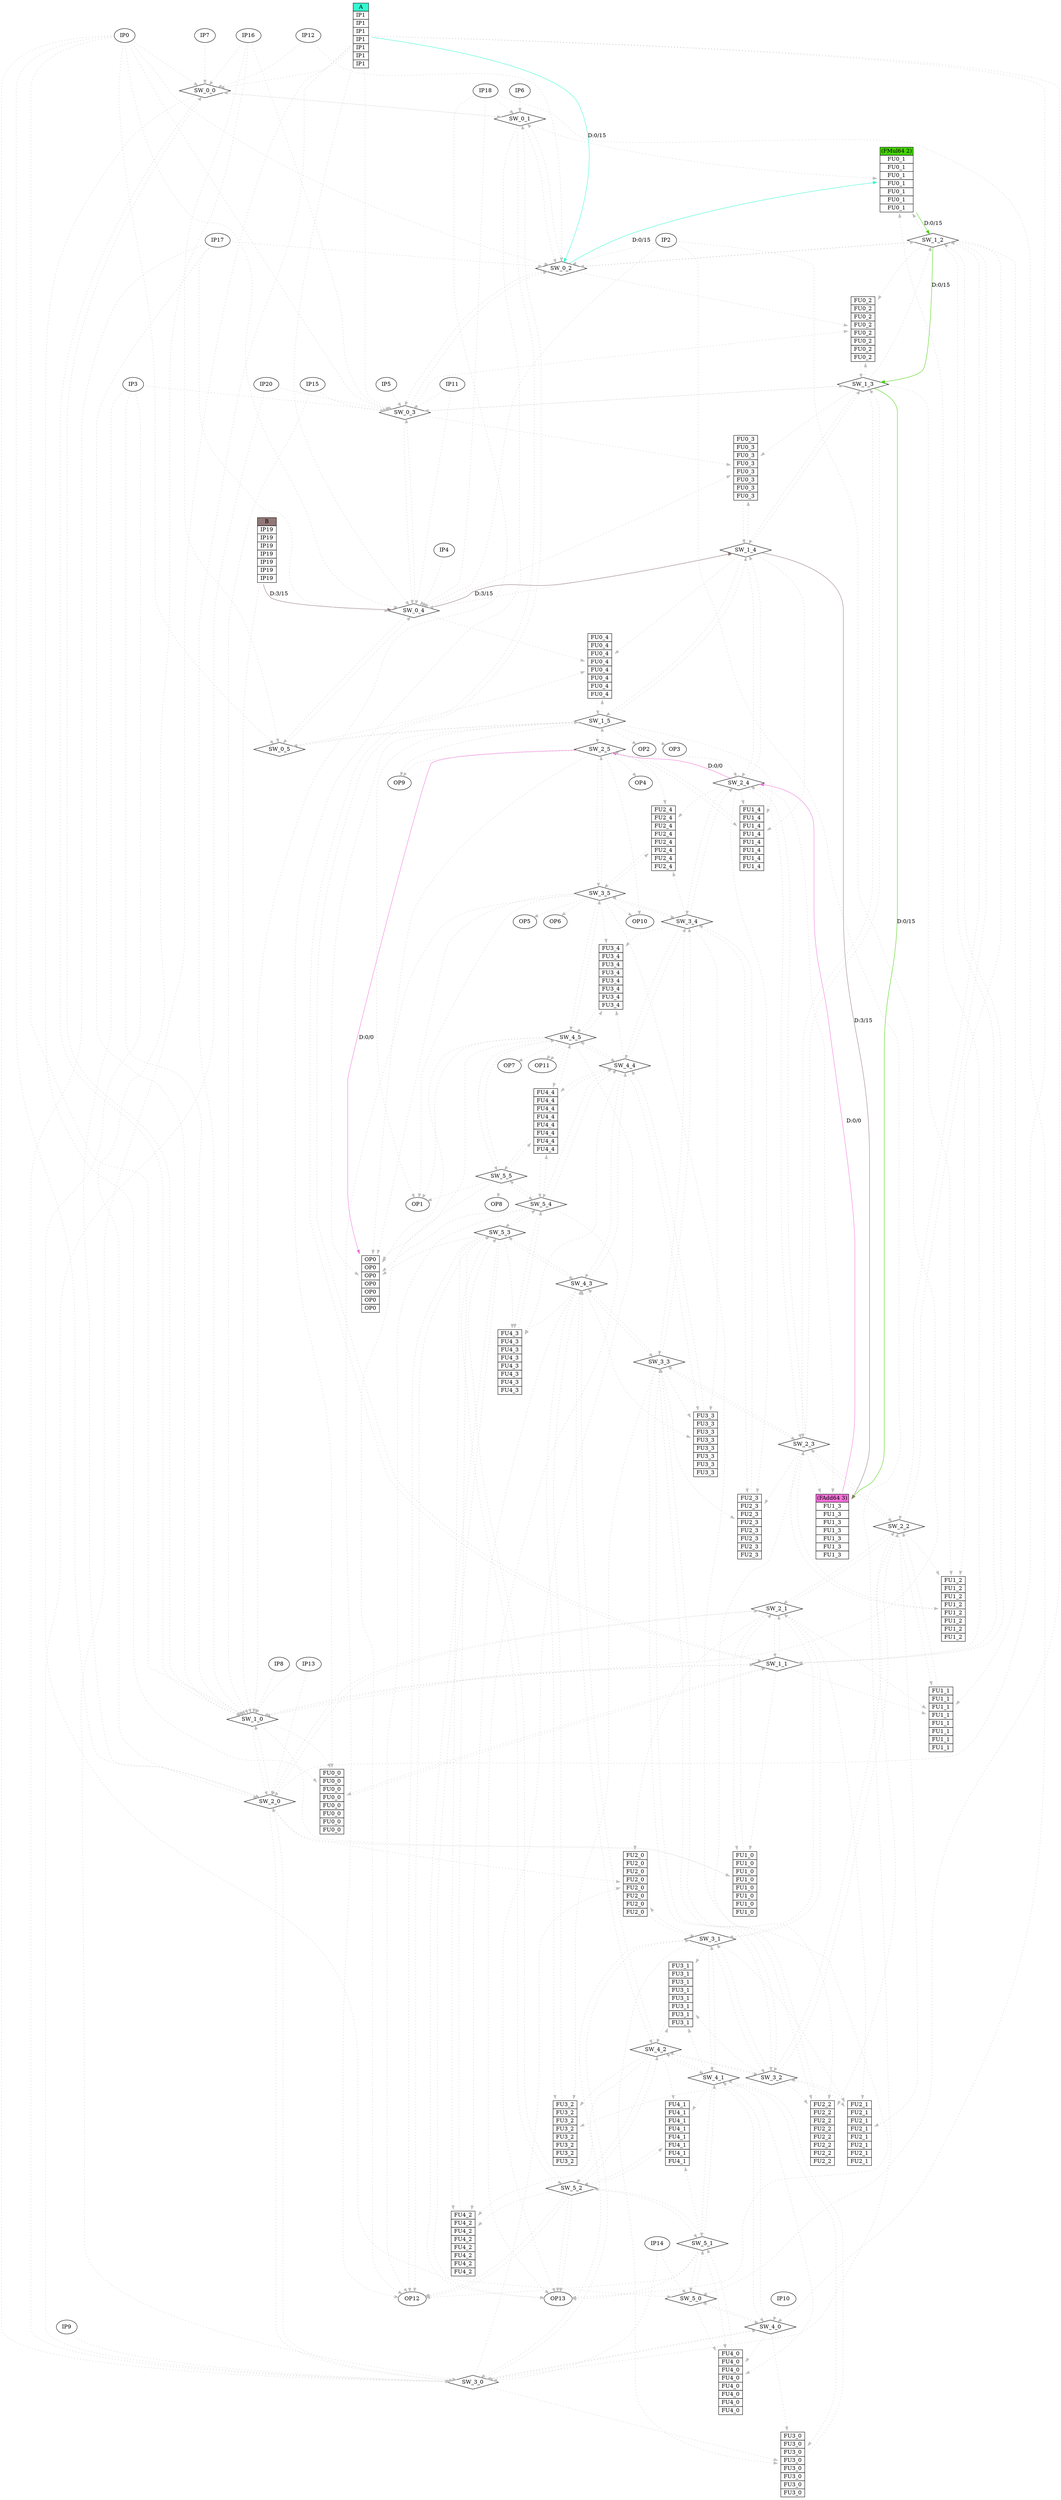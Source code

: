 digraph sched {
IP1[shape=plaintext, label = <<table border="0" cellspacing="0"><tr><td port="A" border="1" bgcolor="#33fad0">A</td></tr><tr><td border="1"> IP1 </td></tr><tr><td border="1"> IP1 </td></tr><tr><td border="1"> IP1 </td></tr><tr><td border="1"> IP1 </td></tr><tr><td border="1"> IP1 </td></tr><tr><td border="1"> IP1 </td></tr><tr><td border="1"> IP1 </td></tr>
</table>>, pos = "6,6!", pin=true];
IP19[shape=plaintext, label = <<table border="0" cellspacing="0"><tr><td port="B" border="1" bgcolor="#927778">B</td></tr><tr><td border="1"> IP19 </td></tr><tr><td border="1"> IP19 </td></tr><tr><td border="1"> IP19 </td></tr><tr><td border="1"> IP19 </td></tr><tr><td border="1"> IP19 </td></tr><tr><td border="1"> IP19 </td></tr><tr><td border="1"> IP19 </td></tr>
</table>>, pos = "2,-6!", pin=true];
OP0[shape=plaintext, label = <<table border="0" cellspacing="0"><tr><td border="1"> OP0 </td></tr><tr><td border="1"> OP0 </td></tr><tr><td border="1"> OP0 </td></tr><tr><td border="1"> OP0 </td></tr><tr><td border="1"> OP0 </td></tr><tr><td border="1"> OP0 </td></tr><tr><td border="1"> OP0 </td></tr>
</table>>, pos = "14,-18!", pin=true];
SW_0_0 [shape=diamond, pos = "0,4!", pin=true];
SW_0_1 [shape=diamond, pos = "0,0!", pin=true];
SW_0_2 [shape=diamond, pos = "0,-4!", pin=true];
SW_0_3 [shape=diamond, pos = "0,-8!", pin=true];
SW_0_4 [shape=diamond, pos = "0,-12!", pin=true];
SW_0_5 [shape=diamond, pos = "0,-16!", pin=true];
SW_1_0 [shape=diamond, pos = "4,4!", pin=true];
SW_1_1 [shape=diamond, pos = "4,0!", pin=true];
SW_1_2 [shape=diamond, pos = "4,-4!", pin=true];
SW_1_3 [shape=diamond, pos = "4,-8!", pin=true];
SW_1_4 [shape=diamond, pos = "4,-12!", pin=true];
SW_1_5 [shape=diamond, pos = "4,-16!", pin=true];
SW_2_0 [shape=diamond, pos = "8,4!", pin=true];
SW_2_1 [shape=diamond, pos = "8,0!", pin=true];
SW_2_2 [shape=diamond, pos = "8,-4!", pin=true];
SW_2_3 [shape=diamond, pos = "8,-8!", pin=true];
SW_2_4 [shape=diamond, pos = "8,-12!", pin=true];
SW_2_5 [shape=diamond, pos = "8,-16!", pin=true];
SW_3_0 [shape=diamond, pos = "12,4!", pin=true];
SW_3_1 [shape=diamond, pos = "12,0!", pin=true];
SW_3_2 [shape=diamond, pos = "12,-4!", pin=true];
SW_3_3 [shape=diamond, pos = "12,-8!", pin=true];
SW_3_4 [shape=diamond, pos = "12,-12!", pin=true];
SW_3_5 [shape=diamond, pos = "12,-16!", pin=true];
SW_4_0 [shape=diamond, pos = "16,4!", pin=true];
SW_4_1 [shape=diamond, pos = "16,0!", pin=true];
SW_4_2 [shape=diamond, pos = "16,-4!", pin=true];
SW_4_3 [shape=diamond, pos = "16,-8!", pin=true];
SW_4_4 [shape=diamond, pos = "16,-12!", pin=true];
SW_4_5 [shape=diamond, pos = "16,-16!", pin=true];
SW_5_0 [shape=diamond, pos = "20,4!", pin=true];
SW_5_1 [shape=diamond, pos = "20,0!", pin=true];
SW_5_2 [shape=diamond, pos = "20,-4!", pin=true];
SW_5_3 [shape=diamond, pos = "20,-8!", pin=true];
SW_5_4 [shape=diamond, pos = "20,-12!", pin=true];
SW_5_5 [shape=diamond, pos = "20,-16!", pin=true];
FU0_0[shape=plaintext, label = <<table border="0" cellspacing="0"><tr><td border="1"> FU0_0 </td></tr><tr><td border="1"> FU0_0 </td></tr><tr><td border="1"> FU0_0 </td></tr><tr><td border="1"> FU0_0 </td></tr><tr><td border="1"> FU0_0 </td></tr><tr><td border="1"> FU0_0 </td></tr><tr><td border="1"> FU0_0 </td></tr><tr><td border="1"> FU0_0 </td></tr>
</table>>, pos = "2,2!", pin=true];
FU0_1[shape=plaintext, label = <<table border="0" cellspacing="0"><tr><td port="(FMul64 2)" border="1" bgcolor="#45d303">(FMul64 2)</td></tr><tr><td border="1"> FU0_1 </td></tr><tr><td border="1"> FU0_1 </td></tr><tr><td border="1"> FU0_1 </td></tr><tr><td border="1"> FU0_1 </td></tr><tr><td border="1"> FU0_1 </td></tr><tr><td border="1"> FU0_1 </td></tr><tr><td border="1"> FU0_1 </td></tr>
</table>>, pos = "2,-2!", pin=true];
FU0_2[shape=plaintext, label = <<table border="0" cellspacing="0"><tr><td border="1"> FU0_2 </td></tr><tr><td border="1"> FU0_2 </td></tr><tr><td border="1"> FU0_2 </td></tr><tr><td border="1"> FU0_2 </td></tr><tr><td border="1"> FU0_2 </td></tr><tr><td border="1"> FU0_2 </td></tr><tr><td border="1"> FU0_2 </td></tr><tr><td border="1"> FU0_2 </td></tr>
</table>>, pos = "2,-6!", pin=true];
FU0_3[shape=plaintext, label = <<table border="0" cellspacing="0"><tr><td border="1"> FU0_3 </td></tr><tr><td border="1"> FU0_3 </td></tr><tr><td border="1"> FU0_3 </td></tr><tr><td border="1"> FU0_3 </td></tr><tr><td border="1"> FU0_3 </td></tr><tr><td border="1"> FU0_3 </td></tr><tr><td border="1"> FU0_3 </td></tr><tr><td border="1"> FU0_3 </td></tr>
</table>>, pos = "2,-10!", pin=true];
FU0_4[shape=plaintext, label = <<table border="0" cellspacing="0"><tr><td border="1"> FU0_4 </td></tr><tr><td border="1"> FU0_4 </td></tr><tr><td border="1"> FU0_4 </td></tr><tr><td border="1"> FU0_4 </td></tr><tr><td border="1"> FU0_4 </td></tr><tr><td border="1"> FU0_4 </td></tr><tr><td border="1"> FU0_4 </td></tr><tr><td border="1"> FU0_4 </td></tr>
</table>>, pos = "2,-14!", pin=true];
FU1_0[shape=plaintext, label = <<table border="0" cellspacing="0"><tr><td border="1"> FU1_0 </td></tr><tr><td border="1"> FU1_0 </td></tr><tr><td border="1"> FU1_0 </td></tr><tr><td border="1"> FU1_0 </td></tr><tr><td border="1"> FU1_0 </td></tr><tr><td border="1"> FU1_0 </td></tr><tr><td border="1"> FU1_0 </td></tr><tr><td border="1"> FU1_0 </td></tr>
</table>>, pos = "6,2!", pin=true];
FU1_1[shape=plaintext, label = <<table border="0" cellspacing="0"><tr><td border="1"> FU1_1 </td></tr><tr><td border="1"> FU1_1 </td></tr><tr><td border="1"> FU1_1 </td></tr><tr><td border="1"> FU1_1 </td></tr><tr><td border="1"> FU1_1 </td></tr><tr><td border="1"> FU1_1 </td></tr><tr><td border="1"> FU1_1 </td></tr><tr><td border="1"> FU1_1 </td></tr>
</table>>, pos = "6,-2!", pin=true];
FU1_2[shape=plaintext, label = <<table border="0" cellspacing="0"><tr><td border="1"> FU1_2 </td></tr><tr><td border="1"> FU1_2 </td></tr><tr><td border="1"> FU1_2 </td></tr><tr><td border="1"> FU1_2 </td></tr><tr><td border="1"> FU1_2 </td></tr><tr><td border="1"> FU1_2 </td></tr><tr><td border="1"> FU1_2 </td></tr><tr><td border="1"> FU1_2 </td></tr>
</table>>, pos = "6,-6!", pin=true];
FU1_3[shape=plaintext, label = <<table border="0" cellspacing="0"><tr><td port="(FAdd64 3)" border="1" bgcolor="#f371d9">(FAdd64 3)</td></tr><tr><td border="1"> FU1_3 </td></tr><tr><td border="1"> FU1_3 </td></tr><tr><td border="1"> FU1_3 </td></tr><tr><td border="1"> FU1_3 </td></tr><tr><td border="1"> FU1_3 </td></tr><tr><td border="1"> FU1_3 </td></tr><tr><td border="1"> FU1_3 </td></tr>
</table>>, pos = "6,-10!", pin=true];
FU1_4[shape=plaintext, label = <<table border="0" cellspacing="0"><tr><td border="1"> FU1_4 </td></tr><tr><td border="1"> FU1_4 </td></tr><tr><td border="1"> FU1_4 </td></tr><tr><td border="1"> FU1_4 </td></tr><tr><td border="1"> FU1_4 </td></tr><tr><td border="1"> FU1_4 </td></tr><tr><td border="1"> FU1_4 </td></tr><tr><td border="1"> FU1_4 </td></tr>
</table>>, pos = "6,-14!", pin=true];
FU2_0[shape=plaintext, label = <<table border="0" cellspacing="0"><tr><td border="1"> FU2_0 </td></tr><tr><td border="1"> FU2_0 </td></tr><tr><td border="1"> FU2_0 </td></tr><tr><td border="1"> FU2_0 </td></tr><tr><td border="1"> FU2_0 </td></tr><tr><td border="1"> FU2_0 </td></tr><tr><td border="1"> FU2_0 </td></tr><tr><td border="1"> FU2_0 </td></tr>
</table>>, pos = "10,2!", pin=true];
FU2_1[shape=plaintext, label = <<table border="0" cellspacing="0"><tr><td border="1"> FU2_1 </td></tr><tr><td border="1"> FU2_1 </td></tr><tr><td border="1"> FU2_1 </td></tr><tr><td border="1"> FU2_1 </td></tr><tr><td border="1"> FU2_1 </td></tr><tr><td border="1"> FU2_1 </td></tr><tr><td border="1"> FU2_1 </td></tr><tr><td border="1"> FU2_1 </td></tr>
</table>>, pos = "10,-2!", pin=true];
FU2_2[shape=plaintext, label = <<table border="0" cellspacing="0"><tr><td border="1"> FU2_2 </td></tr><tr><td border="1"> FU2_2 </td></tr><tr><td border="1"> FU2_2 </td></tr><tr><td border="1"> FU2_2 </td></tr><tr><td border="1"> FU2_2 </td></tr><tr><td border="1"> FU2_2 </td></tr><tr><td border="1"> FU2_2 </td></tr><tr><td border="1"> FU2_2 </td></tr>
</table>>, pos = "10,-6!", pin=true];
FU2_3[shape=plaintext, label = <<table border="0" cellspacing="0"><tr><td border="1"> FU2_3 </td></tr><tr><td border="1"> FU2_3 </td></tr><tr><td border="1"> FU2_3 </td></tr><tr><td border="1"> FU2_3 </td></tr><tr><td border="1"> FU2_3 </td></tr><tr><td border="1"> FU2_3 </td></tr><tr><td border="1"> FU2_3 </td></tr><tr><td border="1"> FU2_3 </td></tr>
</table>>, pos = "10,-10!", pin=true];
FU2_4[shape=plaintext, label = <<table border="0" cellspacing="0"><tr><td border="1"> FU2_4 </td></tr><tr><td border="1"> FU2_4 </td></tr><tr><td border="1"> FU2_4 </td></tr><tr><td border="1"> FU2_4 </td></tr><tr><td border="1"> FU2_4 </td></tr><tr><td border="1"> FU2_4 </td></tr><tr><td border="1"> FU2_4 </td></tr><tr><td border="1"> FU2_4 </td></tr>
</table>>, pos = "10,-14!", pin=true];
FU3_0[shape=plaintext, label = <<table border="0" cellspacing="0"><tr><td border="1"> FU3_0 </td></tr><tr><td border="1"> FU3_0 </td></tr><tr><td border="1"> FU3_0 </td></tr><tr><td border="1"> FU3_0 </td></tr><tr><td border="1"> FU3_0 </td></tr><tr><td border="1"> FU3_0 </td></tr><tr><td border="1"> FU3_0 </td></tr><tr><td border="1"> FU3_0 </td></tr>
</table>>, pos = "14,2!", pin=true];
FU3_1[shape=plaintext, label = <<table border="0" cellspacing="0"><tr><td border="1"> FU3_1 </td></tr><tr><td border="1"> FU3_1 </td></tr><tr><td border="1"> FU3_1 </td></tr><tr><td border="1"> FU3_1 </td></tr><tr><td border="1"> FU3_1 </td></tr><tr><td border="1"> FU3_1 </td></tr><tr><td border="1"> FU3_1 </td></tr><tr><td border="1"> FU3_1 </td></tr>
</table>>, pos = "14,-2!", pin=true];
FU3_2[shape=plaintext, label = <<table border="0" cellspacing="0"><tr><td border="1"> FU3_2 </td></tr><tr><td border="1"> FU3_2 </td></tr><tr><td border="1"> FU3_2 </td></tr><tr><td border="1"> FU3_2 </td></tr><tr><td border="1"> FU3_2 </td></tr><tr><td border="1"> FU3_2 </td></tr><tr><td border="1"> FU3_2 </td></tr><tr><td border="1"> FU3_2 </td></tr>
</table>>, pos = "14,-6!", pin=true];
FU3_3[shape=plaintext, label = <<table border="0" cellspacing="0"><tr><td border="1"> FU3_3 </td></tr><tr><td border="1"> FU3_3 </td></tr><tr><td border="1"> FU3_3 </td></tr><tr><td border="1"> FU3_3 </td></tr><tr><td border="1"> FU3_3 </td></tr><tr><td border="1"> FU3_3 </td></tr><tr><td border="1"> FU3_3 </td></tr><tr><td border="1"> FU3_3 </td></tr>
</table>>, pos = "14,-10!", pin=true];
FU3_4[shape=plaintext, label = <<table border="0" cellspacing="0"><tr><td border="1"> FU3_4 </td></tr><tr><td border="1"> FU3_4 </td></tr><tr><td border="1"> FU3_4 </td></tr><tr><td border="1"> FU3_4 </td></tr><tr><td border="1"> FU3_4 </td></tr><tr><td border="1"> FU3_4 </td></tr><tr><td border="1"> FU3_4 </td></tr><tr><td border="1"> FU3_4 </td></tr>
</table>>, pos = "14,-14!", pin=true];
FU4_0[shape=plaintext, label = <<table border="0" cellspacing="0"><tr><td border="1"> FU4_0 </td></tr><tr><td border="1"> FU4_0 </td></tr><tr><td border="1"> FU4_0 </td></tr><tr><td border="1"> FU4_0 </td></tr><tr><td border="1"> FU4_0 </td></tr><tr><td border="1"> FU4_0 </td></tr><tr><td border="1"> FU4_0 </td></tr><tr><td border="1"> FU4_0 </td></tr>
</table>>, pos = "18,2!", pin=true];
FU4_1[shape=plaintext, label = <<table border="0" cellspacing="0"><tr><td border="1"> FU4_1 </td></tr><tr><td border="1"> FU4_1 </td></tr><tr><td border="1"> FU4_1 </td></tr><tr><td border="1"> FU4_1 </td></tr><tr><td border="1"> FU4_1 </td></tr><tr><td border="1"> FU4_1 </td></tr><tr><td border="1"> FU4_1 </td></tr><tr><td border="1"> FU4_1 </td></tr>
</table>>, pos = "18,-2!", pin=true];
FU4_2[shape=plaintext, label = <<table border="0" cellspacing="0"><tr><td border="1"> FU4_2 </td></tr><tr><td border="1"> FU4_2 </td></tr><tr><td border="1"> FU4_2 </td></tr><tr><td border="1"> FU4_2 </td></tr><tr><td border="1"> FU4_2 </td></tr><tr><td border="1"> FU4_2 </td></tr><tr><td border="1"> FU4_2 </td></tr><tr><td border="1"> FU4_2 </td></tr>
</table>>, pos = "18,-6!", pin=true];
FU4_3[shape=plaintext, label = <<table border="0" cellspacing="0"><tr><td border="1"> FU4_3 </td></tr><tr><td border="1"> FU4_3 </td></tr><tr><td border="1"> FU4_3 </td></tr><tr><td border="1"> FU4_3 </td></tr><tr><td border="1"> FU4_3 </td></tr><tr><td border="1"> FU4_3 </td></tr><tr><td border="1"> FU4_3 </td></tr><tr><td border="1"> FU4_3 </td></tr>
</table>>, pos = "18,-10!", pin=true];
FU4_4[shape=plaintext, label = <<table border="0" cellspacing="0"><tr><td border="1"> FU4_4 </td></tr><tr><td border="1"> FU4_4 </td></tr><tr><td border="1"> FU4_4 </td></tr><tr><td border="1"> FU4_4 </td></tr><tr><td border="1"> FU4_4 </td></tr><tr><td border="1"> FU4_4 </td></tr><tr><td border="1"> FU4_4 </td></tr><tr><td border="1"> FU4_4 </td></tr>
</table>>, pos = "18,-14!", pin=true];
FU0_0->SW_1_1 [color=gray style=dotted, label="" fontcolor=gray]
FU0_1->SW_1_2 [color="#45d303"  label="D:0/15 "];
FU0_2->SW_1_3 [color=gray style=dotted, label="" fontcolor=gray]
FU0_3->SW_1_4 [color=gray style=dotted, label="" fontcolor=gray]
FU0_4->SW_1_5 [color=gray style=dotted, label="" fontcolor=gray]
FU1_0->SW_2_1 [color=gray style=dotted, label="" fontcolor=gray]
FU1_1->SW_2_2 [color=gray style=dotted, label="" fontcolor=gray]
FU1_2->SW_2_3 [color=gray style=dotted, label="" fontcolor=gray]
FU1_3->SW_2_4 [color="#f371d9"  label="D:0/0 "];
FU1_4->SW_2_5 [color=gray style=dotted, label="" fontcolor=gray]
FU2_0->SW_3_1 [color=gray style=dotted, label="" fontcolor=gray]
FU2_1->SW_3_2 [color=gray style=dotted, label="" fontcolor=gray]
FU2_2->SW_3_3 [color=gray style=dotted, label="" fontcolor=gray]
FU2_3->SW_3_4 [color=gray style=dotted, label="" fontcolor=gray]
FU2_4->SW_3_5 [color=gray style=dotted, label="" fontcolor=gray]
FU3_0->SW_4_1 [color=gray style=dotted, label="" fontcolor=gray]
FU3_1->SW_4_2 [color=gray style=dotted, label="" fontcolor=gray]
FU3_2->SW_4_3 [color=gray style=dotted, label="" fontcolor=gray]
FU3_3->SW_4_4 [color=gray style=dotted, label="" fontcolor=gray]
FU3_4->SW_4_5 [color=gray style=dotted, label="" fontcolor=gray]
FU4_0->SW_5_1 [color=gray style=dotted, label="" fontcolor=gray]
FU4_1->SW_5_2 [color=gray style=dotted, label="" fontcolor=gray]
FU4_2->SW_5_3 [color=gray style=dotted, label="" fontcolor=gray]
FU4_3->SW_5_4 [color=gray style=dotted, label="" fontcolor=gray]
FU4_4->SW_5_5 [color=gray style=dotted, label="" fontcolor=gray]
FU4_4->SW_4_4 [color=gray style=dotted, label="" fontcolor=gray]
FU4_4->SW_5_4 [color=gray style=dotted, label="" fontcolor=gray]
FU4_4->SW_4_5 [color=gray style=dotted, label="" fontcolor=gray]
SW_0_0->FU0_0 [color=gray style=dotted, label="" fontcolor=gray]
SW_0_0->SW_1_0 [color=gray style=dotted, label="" fontcolor=gray]
SW_0_0->SW_0_1 [color=gray style=dotted, label="" fontcolor=gray]
SW_0_1->FU0_0 [color=gray style=dotted, label="" fontcolor=gray]
SW_0_1->FU0_1 [color=gray style=dotted, label="" fontcolor=gray]
SW_0_1->SW_0_0 [color=gray style=dotted, label="" fontcolor=gray]
SW_0_1->SW_1_1 [color=gray style=dotted, label="" fontcolor=gray]
SW_0_1->SW_0_2 [color=gray style=dotted, label="" fontcolor=gray]
SW_0_2->FU0_1 [color="#33fad0"  label="D:0/15 "];
SW_0_2->FU0_2 [color=gray style=dotted, label="" fontcolor=gray]
SW_0_2->SW_0_1 [color=gray style=dotted, label="" fontcolor=gray]
SW_0_2->SW_1_2 [color=gray style=dotted, label="" fontcolor=gray]
SW_0_2->SW_0_3 [color=gray style=dotted, label="" fontcolor=gray]
SW_0_3->FU0_2 [color=gray style=dotted, label="" fontcolor=gray]
SW_0_3->FU0_3 [color=gray style=dotted, label="" fontcolor=gray]
SW_0_3->SW_0_2 [color=gray style=dotted, label="" fontcolor=gray]
SW_0_3->SW_1_3 [color=gray style=dotted, label="" fontcolor=gray]
SW_0_3->SW_0_4 [color=gray style=dotted, label="" fontcolor=gray]
SW_0_4->FU0_3 [color=gray style=dotted, label="" fontcolor=gray]
SW_0_4->FU0_4 [color=gray style=dotted, label="" fontcolor=gray]
SW_0_4->SW_0_3 [color=gray style=dotted, label="" fontcolor=gray]
SW_0_4->SW_1_4 [color="#927778"  label="D:3/15 "];
SW_0_4->SW_0_5 [color=gray style=dotted, label="" fontcolor=gray]
SW_0_5->FU0_4 [color=gray style=dotted, label="" fontcolor=gray]
SW_0_5->SW_0_4 [color=gray style=dotted, label="" fontcolor=gray]
SW_0_5->SW_1_5 [color=gray style=dotted, label="" fontcolor=gray]
SW_1_0->FU0_0 [color=gray style=dotted, label="" fontcolor=gray]
SW_1_0->FU1_0 [color=gray style=dotted, label="" fontcolor=gray]
SW_1_0->SW_0_0 [color=gray style=dotted, label="" fontcolor=gray]
SW_1_0->SW_2_0 [color=gray style=dotted, label="" fontcolor=gray]
SW_1_0->SW_1_1 [color=gray style=dotted, label="" fontcolor=gray]
SW_1_1->FU0_0 [color=gray style=dotted, label="" fontcolor=gray]
SW_1_1->FU0_1 [color=gray style=dotted, label="" fontcolor=gray]
SW_1_1->FU1_0 [color=gray style=dotted, label="" fontcolor=gray]
SW_1_1->FU1_1 [color=gray style=dotted, label="" fontcolor=gray]
SW_1_1->SW_0_1 [color=gray style=dotted, label="" fontcolor=gray]
SW_1_1->SW_1_0 [color=gray style=dotted, label="" fontcolor=gray]
SW_1_1->SW_2_1 [color=gray style=dotted, label="" fontcolor=gray]
SW_1_1->SW_1_2 [color=gray style=dotted, label="" fontcolor=gray]
SW_1_2->FU0_1 [color=gray style=dotted, label="" fontcolor=gray]
SW_1_2->FU0_2 [color=gray style=dotted, label="" fontcolor=gray]
SW_1_2->FU1_1 [color=gray style=dotted, label="" fontcolor=gray]
SW_1_2->FU1_2 [color=gray style=dotted, label="" fontcolor=gray]
SW_1_2->SW_0_2 [color=gray style=dotted, label="" fontcolor=gray]
SW_1_2->SW_1_1 [color=gray style=dotted, label="" fontcolor=gray]
SW_1_2->SW_2_2 [color=gray style=dotted, label="" fontcolor=gray]
SW_1_2->SW_1_3 [color="#45d303"  label="D:0/15 "];
SW_1_3->FU0_2 [color=gray style=dotted, label="" fontcolor=gray]
SW_1_3->FU0_3 [color=gray style=dotted, label="" fontcolor=gray]
SW_1_3->FU1_2 [color=gray style=dotted, label="" fontcolor=gray]
SW_1_3->FU1_3 [color="#45d303"  label="D:0/15 "];
SW_1_3->SW_0_3 [color=gray style=dotted, label="" fontcolor=gray]
SW_1_3->SW_1_2 [color=gray style=dotted, label="" fontcolor=gray]
SW_1_3->SW_2_3 [color=gray style=dotted, label="" fontcolor=gray]
SW_1_3->SW_1_4 [color=gray style=dotted, label="" fontcolor=gray]
SW_1_4->FU0_3 [color=gray style=dotted, label="" fontcolor=gray]
SW_1_4->FU0_4 [color=gray style=dotted, label="" fontcolor=gray]
SW_1_4->FU1_3 [color="#927778"  label="D:3/15 "];
SW_1_4->FU1_4 [color=gray style=dotted, label="" fontcolor=gray]
SW_1_4->SW_0_4 [color=gray style=dotted, label="" fontcolor=gray]
SW_1_4->SW_1_3 [color=gray style=dotted, label="" fontcolor=gray]
SW_1_4->SW_2_4 [color=gray style=dotted, label="" fontcolor=gray]
SW_1_4->SW_1_5 [color=gray style=dotted, label="" fontcolor=gray]
SW_1_5->FU0_4 [color=gray style=dotted, label="" fontcolor=gray]
SW_1_5->FU1_4 [color=gray style=dotted, label="" fontcolor=gray]
SW_1_5->SW_0_5 [color=gray style=dotted, label="" fontcolor=gray]
SW_1_5->SW_1_4 [color=gray style=dotted, label="" fontcolor=gray]
SW_1_5->SW_2_5 [color=gray style=dotted, label="" fontcolor=gray]
SW_1_5->OP0 [color=gray style=dotted, label="" fontcolor=gray]
SW_1_5->OP1 [color=gray style=dotted, label="" fontcolor=gray]
SW_1_5->OP2 [color=gray style=dotted, label="" fontcolor=gray]
SW_1_5->OP3 [color=gray style=dotted, label="" fontcolor=gray]
SW_1_5->OP9 [color=gray style=dotted, label="" fontcolor=gray]
SW_2_0->FU1_0 [color=gray style=dotted, label="" fontcolor=gray]
SW_2_0->FU2_0 [color=gray style=dotted, label="" fontcolor=gray]
SW_2_0->SW_1_0 [color=gray style=dotted, label="" fontcolor=gray]
SW_2_0->SW_3_0 [color=gray style=dotted, label="" fontcolor=gray]
SW_2_0->SW_2_1 [color=gray style=dotted, label="" fontcolor=gray]
SW_2_1->FU1_0 [color=gray style=dotted, label="" fontcolor=gray]
SW_2_1->FU1_1 [color=gray style=dotted, label="" fontcolor=gray]
SW_2_1->FU2_0 [color=gray style=dotted, label="" fontcolor=gray]
SW_2_1->FU2_1 [color=gray style=dotted, label="" fontcolor=gray]
SW_2_1->SW_1_1 [color=gray style=dotted, label="" fontcolor=gray]
SW_2_1->SW_2_0 [color=gray style=dotted, label="" fontcolor=gray]
SW_2_1->SW_3_1 [color=gray style=dotted, label="" fontcolor=gray]
SW_2_1->SW_2_2 [color=gray style=dotted, label="" fontcolor=gray]
SW_2_2->FU1_1 [color=gray style=dotted, label="" fontcolor=gray]
SW_2_2->FU1_2 [color=gray style=dotted, label="" fontcolor=gray]
SW_2_2->FU2_1 [color=gray style=dotted, label="" fontcolor=gray]
SW_2_2->FU2_2 [color=gray style=dotted, label="" fontcolor=gray]
SW_2_2->SW_1_2 [color=gray style=dotted, label="" fontcolor=gray]
SW_2_2->SW_2_1 [color=gray style=dotted, label="" fontcolor=gray]
SW_2_2->SW_3_2 [color=gray style=dotted, label="" fontcolor=gray]
SW_2_2->SW_2_3 [color=gray style=dotted, label="" fontcolor=gray]
SW_2_3->FU1_2 [color=gray style=dotted, label="" fontcolor=gray]
SW_2_3->FU1_3 [color=gray style=dotted, label="" fontcolor=gray]
SW_2_3->FU2_2 [color=gray style=dotted, label="" fontcolor=gray]
SW_2_3->FU2_3 [color=gray style=dotted, label="" fontcolor=gray]
SW_2_3->SW_1_3 [color=gray style=dotted, label="" fontcolor=gray]
SW_2_3->SW_2_2 [color=gray style=dotted, label="" fontcolor=gray]
SW_2_3->SW_3_3 [color=gray style=dotted, label="" fontcolor=gray]
SW_2_3->SW_2_4 [color=gray style=dotted, label="" fontcolor=gray]
SW_2_4->FU1_3 [color=gray style=dotted, label="" fontcolor=gray]
SW_2_4->FU1_4 [color=gray style=dotted, label="" fontcolor=gray]
SW_2_4->FU2_3 [color=gray style=dotted, label="" fontcolor=gray]
SW_2_4->FU2_4 [color=gray style=dotted, label="" fontcolor=gray]
SW_2_4->SW_1_4 [color=gray style=dotted, label="" fontcolor=gray]
SW_2_4->SW_2_3 [color=gray style=dotted, label="" fontcolor=gray]
SW_2_4->SW_3_4 [color=gray style=dotted, label="" fontcolor=gray]
SW_2_4->SW_2_5 [color="#f371d9"  label="D:0/0 "];
SW_2_5->FU1_4 [color=gray style=dotted, label="" fontcolor=gray]
SW_2_5->FU2_4 [color=gray style=dotted, label="" fontcolor=gray]
SW_2_5->SW_1_5 [color=gray style=dotted, label="" fontcolor=gray]
SW_2_5->SW_2_4 [color=gray style=dotted, label="" fontcolor=gray]
SW_2_5->SW_3_5 [color=gray style=dotted, label="" fontcolor=gray]
SW_2_5->OP0 [color="#f371d9"  label="D:0/0 "];
SW_2_5->OP0 [color=gray style=dotted, label="" fontcolor=gray]
SW_2_5->OP4 [color=gray style=dotted, label="" fontcolor=gray]
SW_2_5->OP9 [color=gray style=dotted, label="" fontcolor=gray]
SW_2_5->OP10 [color=gray style=dotted, label="" fontcolor=gray]
SW_3_0->FU2_0 [color=gray style=dotted, label="" fontcolor=gray]
SW_3_0->FU3_0 [color=gray style=dotted, label="" fontcolor=gray]
SW_3_0->SW_2_0 [color=gray style=dotted, label="" fontcolor=gray]
SW_3_0->SW_4_0 [color=gray style=dotted, label="" fontcolor=gray]
SW_3_0->SW_3_1 [color=gray style=dotted, label="" fontcolor=gray]
SW_3_1->FU2_0 [color=gray style=dotted, label="" fontcolor=gray]
SW_3_1->FU2_1 [color=gray style=dotted, label="" fontcolor=gray]
SW_3_1->FU3_0 [color=gray style=dotted, label="" fontcolor=gray]
SW_3_1->FU3_1 [color=gray style=dotted, label="" fontcolor=gray]
SW_3_1->SW_2_1 [color=gray style=dotted, label="" fontcolor=gray]
SW_3_1->SW_3_0 [color=gray style=dotted, label="" fontcolor=gray]
SW_3_1->SW_4_1 [color=gray style=dotted, label="" fontcolor=gray]
SW_3_1->SW_3_2 [color=gray style=dotted, label="" fontcolor=gray]
SW_3_2->FU2_1 [color=gray style=dotted, label="" fontcolor=gray]
SW_3_2->FU2_2 [color=gray style=dotted, label="" fontcolor=gray]
SW_3_2->FU3_1 [color=gray style=dotted, label="" fontcolor=gray]
SW_3_2->FU3_2 [color=gray style=dotted, label="" fontcolor=gray]
SW_3_2->SW_2_2 [color=gray style=dotted, label="" fontcolor=gray]
SW_3_2->SW_3_1 [color=gray style=dotted, label="" fontcolor=gray]
SW_3_2->SW_4_2 [color=gray style=dotted, label="" fontcolor=gray]
SW_3_2->SW_3_3 [color=gray style=dotted, label="" fontcolor=gray]
SW_3_3->FU2_2 [color=gray style=dotted, label="" fontcolor=gray]
SW_3_3->FU2_3 [color=gray style=dotted, label="" fontcolor=gray]
SW_3_3->FU3_2 [color=gray style=dotted, label="" fontcolor=gray]
SW_3_3->FU3_3 [color=gray style=dotted, label="" fontcolor=gray]
SW_3_3->SW_2_3 [color=gray style=dotted, label="" fontcolor=gray]
SW_3_3->SW_3_2 [color=gray style=dotted, label="" fontcolor=gray]
SW_3_3->SW_4_3 [color=gray style=dotted, label="" fontcolor=gray]
SW_3_3->SW_3_4 [color=gray style=dotted, label="" fontcolor=gray]
SW_3_4->FU2_3 [color=gray style=dotted, label="" fontcolor=gray]
SW_3_4->FU2_4 [color=gray style=dotted, label="" fontcolor=gray]
SW_3_4->FU3_3 [color=gray style=dotted, label="" fontcolor=gray]
SW_3_4->FU3_4 [color=gray style=dotted, label="" fontcolor=gray]
SW_3_4->SW_2_4 [color=gray style=dotted, label="" fontcolor=gray]
SW_3_4->SW_3_3 [color=gray style=dotted, label="" fontcolor=gray]
SW_3_4->SW_4_4 [color=gray style=dotted, label="" fontcolor=gray]
SW_3_4->SW_3_5 [color=gray style=dotted, label="" fontcolor=gray]
SW_3_5->FU2_4 [color=gray style=dotted, label="" fontcolor=gray]
SW_3_5->FU3_4 [color=gray style=dotted, label="" fontcolor=gray]
SW_3_5->SW_2_5 [color=gray style=dotted, label="" fontcolor=gray]
SW_3_5->SW_3_4 [color=gray style=dotted, label="" fontcolor=gray]
SW_3_5->SW_4_5 [color=gray style=dotted, label="" fontcolor=gray]
SW_3_5->OP0 [color=gray style=dotted, label="" fontcolor=gray]
SW_3_5->OP1 [color=gray style=dotted, label="" fontcolor=gray]
SW_3_5->OP5 [color=gray style=dotted, label="" fontcolor=gray]
SW_3_5->OP6 [color=gray style=dotted, label="" fontcolor=gray]
SW_3_5->OP10 [color=gray style=dotted, label="" fontcolor=gray]
SW_3_5->OP12 [color=gray style=dotted, label="" fontcolor=gray]
SW_3_5->OP13 [color=gray style=dotted, label="" fontcolor=gray]
SW_4_0->FU3_0 [color=gray style=dotted, label="" fontcolor=gray]
SW_4_0->FU4_0 [color=gray style=dotted, label="" fontcolor=gray]
SW_4_0->SW_3_0 [color=gray style=dotted, label="" fontcolor=gray]
SW_4_0->SW_5_0 [color=gray style=dotted, label="" fontcolor=gray]
SW_4_0->SW_4_1 [color=gray style=dotted, label="" fontcolor=gray]
SW_4_1->FU3_0 [color=gray style=dotted, label="" fontcolor=gray]
SW_4_1->FU3_1 [color=gray style=dotted, label="" fontcolor=gray]
SW_4_1->FU4_0 [color=gray style=dotted, label="" fontcolor=gray]
SW_4_1->FU4_1 [color=gray style=dotted, label="" fontcolor=gray]
SW_4_1->SW_3_1 [color=gray style=dotted, label="" fontcolor=gray]
SW_4_1->SW_4_0 [color=gray style=dotted, label="" fontcolor=gray]
SW_4_1->SW_5_1 [color=gray style=dotted, label="" fontcolor=gray]
SW_4_1->SW_4_2 [color=gray style=dotted, label="" fontcolor=gray]
SW_4_2->FU3_1 [color=gray style=dotted, label="" fontcolor=gray]
SW_4_2->FU3_2 [color=gray style=dotted, label="" fontcolor=gray]
SW_4_2->FU4_1 [color=gray style=dotted, label="" fontcolor=gray]
SW_4_2->FU4_2 [color=gray style=dotted, label="" fontcolor=gray]
SW_4_2->SW_3_2 [color=gray style=dotted, label="" fontcolor=gray]
SW_4_2->SW_4_1 [color=gray style=dotted, label="" fontcolor=gray]
SW_4_2->SW_5_2 [color=gray style=dotted, label="" fontcolor=gray]
SW_4_2->SW_4_3 [color=gray style=dotted, label="" fontcolor=gray]
SW_4_3->FU3_2 [color=gray style=dotted, label="" fontcolor=gray]
SW_4_3->FU3_3 [color=gray style=dotted, label="" fontcolor=gray]
SW_4_3->FU4_2 [color=gray style=dotted, label="" fontcolor=gray]
SW_4_3->FU4_3 [color=gray style=dotted, label="" fontcolor=gray]
SW_4_3->SW_3_3 [color=gray style=dotted, label="" fontcolor=gray]
SW_4_3->SW_4_2 [color=gray style=dotted, label="" fontcolor=gray]
SW_4_3->SW_5_3 [color=gray style=dotted, label="" fontcolor=gray]
SW_4_3->SW_4_4 [color=gray style=dotted, label="" fontcolor=gray]
SW_4_4->FU3_3 [color=gray style=dotted, label="" fontcolor=gray]
SW_4_4->FU3_4 [color=gray style=dotted, label="" fontcolor=gray]
SW_4_4->FU4_3 [color=gray style=dotted, label="" fontcolor=gray]
SW_4_4->FU4_4 [color=gray style=dotted, label="" fontcolor=gray]
SW_4_4->SW_3_4 [color=gray style=dotted, label="" fontcolor=gray]
SW_4_4->SW_4_3 [color=gray style=dotted, label="" fontcolor=gray]
SW_4_4->SW_5_4 [color=gray style=dotted, label="" fontcolor=gray]
SW_4_4->SW_4_5 [color=gray style=dotted, label="" fontcolor=gray]
SW_4_5->FU3_4 [color=gray style=dotted, label="" fontcolor=gray]
SW_4_5->FU4_4 [color=gray style=dotted, label="" fontcolor=gray]
SW_4_5->SW_3_5 [color=gray style=dotted, label="" fontcolor=gray]
SW_4_5->SW_4_4 [color=gray style=dotted, label="" fontcolor=gray]
SW_4_5->SW_5_5 [color=gray style=dotted, label="" fontcolor=gray]
SW_4_5->OP0 [color=gray style=dotted, label="" fontcolor=gray]
SW_4_5->OP1 [color=gray style=dotted, label="" fontcolor=gray]
SW_4_5->OP7 [color=gray style=dotted, label="" fontcolor=gray]
SW_4_5->OP11 [color=gray style=dotted, label="" fontcolor=gray]
SW_4_5->OP11 [color=gray style=dotted, label="" fontcolor=gray]
SW_4_5->OP12 [color=gray style=dotted, label="" fontcolor=gray]
SW_4_5->OP13 [color=gray style=dotted, label="" fontcolor=gray]
SW_5_0->FU4_0 [color=gray style=dotted, label="" fontcolor=gray]
SW_5_0->SW_4_0 [color=gray style=dotted, label="" fontcolor=gray]
SW_5_0->SW_5_1 [color=gray style=dotted, label="" fontcolor=gray]
SW_5_1->FU4_0 [color=gray style=dotted, label="" fontcolor=gray]
SW_5_1->FU4_1 [color=gray style=dotted, label="" fontcolor=gray]
SW_5_1->SW_4_1 [color=gray style=dotted, label="" fontcolor=gray]
SW_5_1->SW_5_0 [color=gray style=dotted, label="" fontcolor=gray]
SW_5_1->SW_5_2 [color=gray style=dotted, label="" fontcolor=gray]
SW_5_1->OP12 [color=gray style=dotted, label="" fontcolor=gray]
SW_5_1->OP13 [color=gray style=dotted, label="" fontcolor=gray]
SW_5_2->FU4_1 [color=gray style=dotted, label="" fontcolor=gray]
SW_5_2->FU4_2 [color=gray style=dotted, label="" fontcolor=gray]
SW_5_2->SW_4_2 [color=gray style=dotted, label="" fontcolor=gray]
SW_5_2->SW_5_1 [color=gray style=dotted, label="" fontcolor=gray]
SW_5_2->SW_5_3 [color=gray style=dotted, label="" fontcolor=gray]
SW_5_2->OP12 [color=gray style=dotted, label="" fontcolor=gray]
SW_5_2->OP12 [color=gray style=dotted, label="" fontcolor=gray]
SW_5_2->OP13 [color=gray style=dotted, label="" fontcolor=gray]
SW_5_2->OP13 [color=gray style=dotted, label="" fontcolor=gray]
SW_5_3->FU4_2 [color=gray style=dotted, label="" fontcolor=gray]
SW_5_3->FU4_3 [color=gray style=dotted, label="" fontcolor=gray]
SW_5_3->SW_4_3 [color=gray style=dotted, label="" fontcolor=gray]
SW_5_3->SW_5_2 [color=gray style=dotted, label="" fontcolor=gray]
SW_5_3->SW_5_4 [color=gray style=dotted, label="" fontcolor=gray]
SW_5_3->OP0 [color=gray style=dotted, label="" fontcolor=gray]
SW_5_3->OP12 [color=gray style=dotted, label="" fontcolor=gray]
SW_5_3->OP12 [color=gray style=dotted, label="" fontcolor=gray]
SW_5_3->OP13 [color=gray style=dotted, label="" fontcolor=gray]
SW_5_3->OP13 [color=gray style=dotted, label="" fontcolor=gray]
SW_5_4->FU4_3 [color=gray style=dotted, label="" fontcolor=gray]
SW_5_4->FU4_4 [color=gray style=dotted, label="" fontcolor=gray]
SW_5_4->SW_4_4 [color=gray style=dotted, label="" fontcolor=gray]
SW_5_4->SW_5_3 [color=gray style=dotted, label="" fontcolor=gray]
SW_5_4->SW_5_5 [color=gray style=dotted, label="" fontcolor=gray]
SW_5_4->OP0 [color=gray style=dotted, label="" fontcolor=gray]
SW_5_4->OP12 [color=gray style=dotted, label="" fontcolor=gray]
SW_5_4->OP13 [color=gray style=dotted, label="" fontcolor=gray]
SW_5_5->FU4_4 [color=gray style=dotted, label="" fontcolor=gray]
SW_5_5->SW_4_5 [color=gray style=dotted, label="" fontcolor=gray]
SW_5_5->SW_5_4 [color=gray style=dotted, label="" fontcolor=gray]
SW_5_5->OP0 [color=gray style=dotted, label="" fontcolor=gray]
SW_5_5->OP1 [color=gray style=dotted, label="" fontcolor=gray]
SW_5_5->OP8 [color=gray style=dotted, label="" fontcolor=gray]
IP0->SW_0_5 [color=gray style=dotted, label="" fontcolor=gray]
IP0->SW_0_4 [color=gray style=dotted, label="" fontcolor=gray]
IP0->SW_0_3 [color=gray style=dotted, label="" fontcolor=gray]
IP0->SW_0_2 [color=gray style=dotted, label="" fontcolor=gray]
IP0->SW_0_0 [color=gray style=dotted, label="" fontcolor=gray]
IP0->SW_1_0 [color=gray style=dotted, label="" fontcolor=gray]
IP0->SW_2_0 [color=gray style=dotted, label="" fontcolor=gray]
IP0->SW_3_0 [color=gray style=dotted, label="" fontcolor=gray]
IP1->SW_0_4 [color=gray style=dotted, label="" fontcolor=gray]
IP1->SW_0_3 [color=gray style=dotted, label="" fontcolor=gray]
IP1->SW_0_2 [color="#33fad0"  label="D:0/15 "];
IP1->SW_0_0 [color=gray style=dotted, label="" fontcolor=gray]
IP1->SW_1_0 [color=gray style=dotted, label="" fontcolor=gray]
IP1->SW_2_0 [color=gray style=dotted, label="" fontcolor=gray]
IP1->SW_3_0 [color=gray style=dotted, label="" fontcolor=gray]
IP1->SW_5_0 [color=gray style=dotted, label="" fontcolor=gray]
IP2->SW_0_4 [color=gray style=dotted, label="" fontcolor=gray]
IP2->SW_0_2 [color=gray style=dotted, label="" fontcolor=gray]
IP2->SW_1_0 [color=gray style=dotted, label="" fontcolor=gray]
IP2->SW_3_0 [color=gray style=dotted, label="" fontcolor=gray]
IP3->SW_0_3 [color=gray style=dotted, label="" fontcolor=gray]
IP3->SW_1_0 [color=gray style=dotted, label="" fontcolor=gray]
IP3->SW_2_0 [color=gray style=dotted, label="" fontcolor=gray]
IP3->SW_5_0 [color=gray style=dotted, label="" fontcolor=gray]
IP4->SW_0_4 [color=gray style=dotted, label="" fontcolor=gray]
IP5->SW_0_3 [color=gray style=dotted, label="" fontcolor=gray]
IP6->SW_0_1 [color=gray style=dotted, label="" fontcolor=gray]
IP7->SW_0_0 [color=gray style=dotted, label="" fontcolor=gray]
IP8->SW_1_0 [color=gray style=dotted, label="" fontcolor=gray]
IP9->SW_3_0 [color=gray style=dotted, label="" fontcolor=gray]
IP10->SW_4_0 [color=gray style=dotted, label="" fontcolor=gray]
IP11->SW_0_4 [color=gray style=dotted, label="" fontcolor=gray]
IP11->SW_0_3 [color=gray style=dotted, label="" fontcolor=gray]
IP12->SW_0_2 [color=gray style=dotted, label="" fontcolor=gray]
IP12->SW_0_0 [color=gray style=dotted, label="" fontcolor=gray]
IP13->SW_1_0 [color=gray style=dotted, label="" fontcolor=gray]
IP13->SW_2_0 [color=gray style=dotted, label="" fontcolor=gray]
IP14->SW_3_0 [color=gray style=dotted, label="" fontcolor=gray]
IP14->SW_5_0 [color=gray style=dotted, label="" fontcolor=gray]
IP15->SW_0_3 [color=gray style=dotted, label="" fontcolor=gray]
IP15->SW_1_0 [color=gray style=dotted, label="" fontcolor=gray]
IP16->SW_0_5 [color=gray style=dotted, label="" fontcolor=gray]
IP16->SW_0_3 [color=gray style=dotted, label="" fontcolor=gray]
IP16->SW_0_0 [color=gray style=dotted, label="" fontcolor=gray]
IP16->SW_2_0 [color=gray style=dotted, label="" fontcolor=gray]
IP17->SW_0_4 [color=gray style=dotted, label="" fontcolor=gray]
IP17->SW_0_2 [color=gray style=dotted, label="" fontcolor=gray]
IP17->SW_1_0 [color=gray style=dotted, label="" fontcolor=gray]
IP17->SW_3_0 [color=gray style=dotted, label="" fontcolor=gray]
IP18->SW_0_4 [color=gray style=dotted, label="" fontcolor=gray]
IP18->SW_0_1 [color=gray style=dotted, label="" fontcolor=gray]
IP18->SW_1_0 [color=gray style=dotted, label="" fontcolor=gray]
IP18->SW_4_0 [color=gray style=dotted, label="" fontcolor=gray]
IP19->SW_0_4 [color="#927778"  label="D:3/15 "];
IP19->SW_1_0 [color=gray style=dotted, label="" fontcolor=gray]
IP20->SW_0_3 [color=gray style=dotted, label="" fontcolor=gray]
IP20->SW_3_0 [color=gray style=dotted, label="" fontcolor=gray]
}

